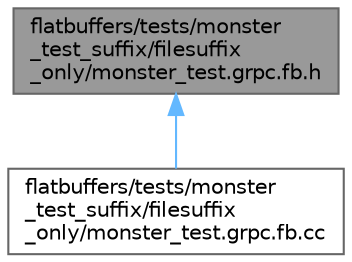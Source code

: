 digraph "flatbuffers/tests/monster_test_suffix/filesuffix_only/monster_test.grpc.fb.h"
{
 // LATEX_PDF_SIZE
  bgcolor="transparent";
  edge [fontname=Helvetica,fontsize=10,labelfontname=Helvetica,labelfontsize=10];
  node [fontname=Helvetica,fontsize=10,shape=box,height=0.2,width=0.4];
  Node1 [id="Node000001",label="flatbuffers/tests/monster\l_test_suffix/filesuffix\l_only/monster_test.grpc.fb.h",height=0.2,width=0.4,color="gray40", fillcolor="grey60", style="filled", fontcolor="black",tooltip=" "];
  Node1 -> Node2 [id="edge1_Node000001_Node000002",dir="back",color="steelblue1",style="solid",tooltip=" "];
  Node2 [id="Node000002",label="flatbuffers/tests/monster\l_test_suffix/filesuffix\l_only/monster_test.grpc.fb.cc",height=0.2,width=0.4,color="grey40", fillcolor="white", style="filled",URL="$monster__test__suffix_2filesuffix__only_2monster__test_8grpc_8fb_8cc.html",tooltip=" "];
}
